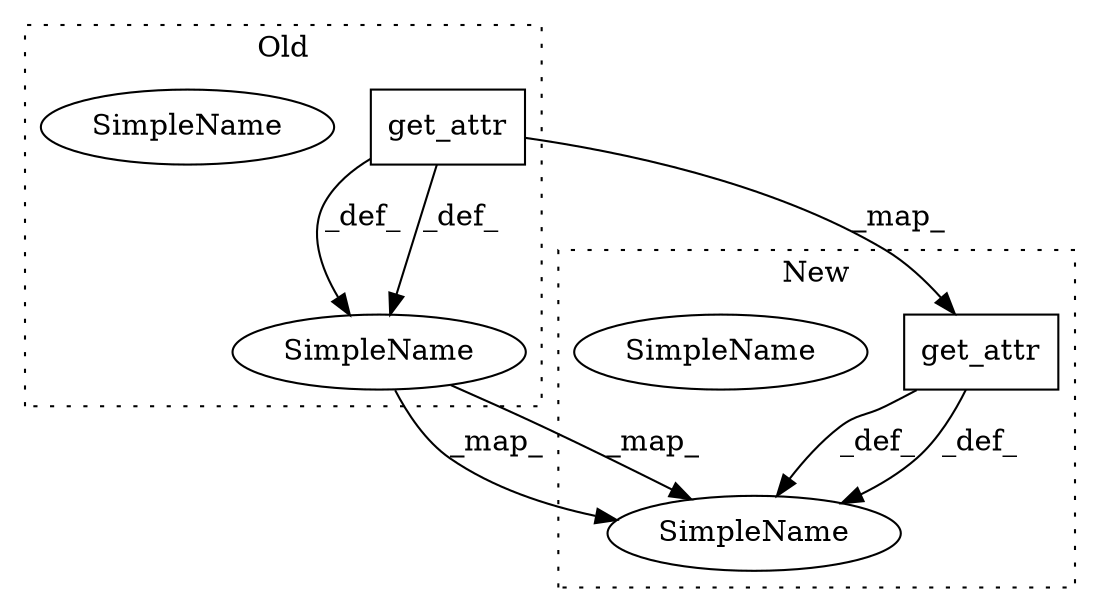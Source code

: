 digraph G {
subgraph cluster0 {
1 [label="get_attr" a="32" s="913,938" l="9,1" shape="box"];
3 [label="SimpleName" a="42" s="891" l="14" shape="ellipse"];
6 [label="SimpleName" a="42" s="891" l="14" shape="ellipse"];
label = "Old";
style="dotted";
}
subgraph cluster1 {
2 [label="get_attr" a="32" s="1153,1178" l="9,1" shape="box"];
4 [label="SimpleName" a="42" s="1132" l="14" shape="ellipse"];
5 [label="SimpleName" a="42" s="1132" l="14" shape="ellipse"];
label = "New";
style="dotted";
}
1 -> 6 [label="_def_"];
1 -> 6 [label="_def_"];
1 -> 2 [label="_map_"];
2 -> 5 [label="_def_"];
2 -> 5 [label="_def_"];
6 -> 5 [label="_map_"];
6 -> 5 [label="_map_"];
}